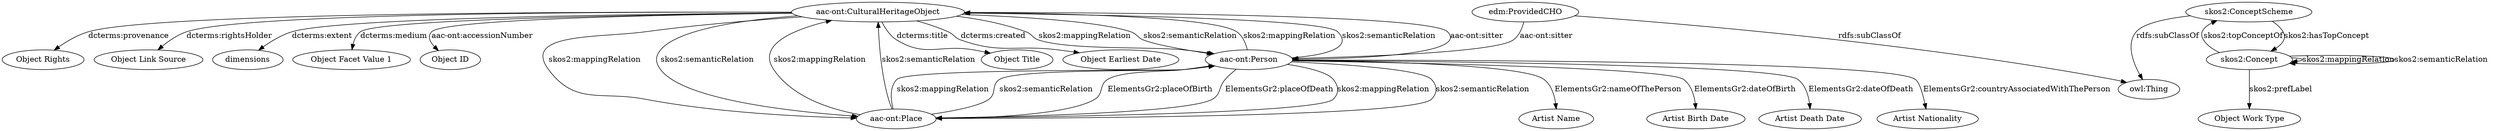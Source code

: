 digraph {
  "Object Title" [type=attribute_name,label="Object Title"]
  "aac-ont:CulturalHeritageObject1" [type=class_uri,label="aac-ont:CulturalHeritageObject"]
  "Object Earliest Date" [type=attribute_name,label="Object Earliest Date"]
  "Object Work Type" [type=attribute_name,label="Object Work Type"]
  "skos2:Concept1" [type=class_uri,label="skos2:Concept"]
  "Artist Name" [type=attribute_name,label="Artist Name"]
  "aac-ont:Person1" [type=class_uri,label="aac-ont:Person"]
  "Object Rights" [type=attribute_name,label="Object Rights"]
  "Object Link Source" [type=attribute_name,label="Object Link Source"]
  dimensions [type=attribute_name,label=dimensions]
  "Object Facet Value 1" [type=attribute_name,label="Object Facet Value 1"]
  "Artist Birth Date" [type=attribute_name,label="Artist Birth Date"]
  "Artist Death Date" [type=attribute_name,label="Artist Death Date"]
  "Object ID" [type=attribute_name,label="Object ID"]
  "Artist Nationality" [type=attribute_name,label="Artist Nationality"]
  "skos2:ConceptScheme" [type=class_uri,label="skos2:ConceptScheme"]
  "aac-ont:Place" [type=class_uri,label="aac-ont:Place"]
  "edm:ProvidedCHO" [type=class_uri,label="edm:ProvidedCHO"]
  "owl:Thing" [type=special,label="owl:Thing"]
  "aac-ont:CulturalHeritageObject1" -> "Object Title" [label="dcterms:title",type=st_property_uri]
  "aac-ont:CulturalHeritageObject1" -> "Object Earliest Date" [label="dcterms:created",type=st_property_uri]
  "skos2:Concept1" -> "Object Work Type" [label="skos2:prefLabel",type=st_property_uri]
  "aac-ont:Person1" -> "Artist Name" [label="ElementsGr2:nameOfThePerson",type=st_property_uri]
  "aac-ont:CulturalHeritageObject1" -> "Object Rights" [label="dcterms:provenance",type=st_property_uri]
  "aac-ont:CulturalHeritageObject1" -> "Object Link Source" [label="dcterms:rightsHolder",type=st_property_uri]
  "aac-ont:CulturalHeritageObject1" -> dimensions [label="dcterms:extent",type=st_property_uri]
  "aac-ont:CulturalHeritageObject1" -> "Object Facet Value 1" [label="dcterms:medium",type=st_property_uri]
  "aac-ont:Person1" -> "Artist Birth Date" [label="ElementsGr2:dateOfBirth",type=st_property_uri]
  "aac-ont:Person1" -> "Artist Death Date" [label="ElementsGr2:dateOfDeath",type=st_property_uri]
  "aac-ont:CulturalHeritageObject1" -> "Object ID" [label="aac-ont:accessionNumber",type=st_property_uri]
  "aac-ont:Person1" -> "Artist Nationality" [label="ElementsGr2:countryAssociatedWithThePerson",type=st_property_uri]
  "aac-ont:CulturalHeritageObject1" -> "aac-ont:Person1" [label="aac-ont:sitter",type=direct_property_uri,weight=1]
  "skos2:Concept1" -> "skos2:Concept1" [label="skos2:mappingRelation",type=direct_property_uri,weight=1]
  "skos2:Concept1" -> "skos2:Concept1" [label="skos2:semanticRelation",type=direct_property_uri,weight=1]
  "skos2:Concept1" -> "skos2:ConceptScheme" [label="skos2:topConceptOf",type=direct_property_uri,weight=1]
  "skos2:ConceptScheme" -> "skos2:Concept1" [label="skos2:hasTopConcept",type=direct_property_uri,weight=1]
  "aac-ont:Person1" -> "aac-ont:Place" [label="ElementsGr2:placeOfBirth",type=direct_property_uri,weight=1]
  "aac-ont:Person1" -> "aac-ont:Place" [label="ElementsGr2:placeOfDeath",type=direct_property_uri,weight=1]
  "edm:ProvidedCHO" -> "aac-ont:Person1" [label="aac-ont:sitter",type=direct_property_uri,weight=1]
  "aac-ont:CulturalHeritageObject1" -> "aac-ont:Person1" [label="skos2:mappingRelation",type=inherited,weight=4]
  "aac-ont:CulturalHeritageObject1" -> "aac-ont:Person1" [label="skos2:semanticRelation",type=inherited,weight=4]
  "aac-ont:CulturalHeritageObject1" -> "aac-ont:Place" [label="skos2:mappingRelation",type=inherited,weight=4]
  "aac-ont:CulturalHeritageObject1" -> "aac-ont:Place" [label="skos2:semanticRelation",type=inherited,weight=4]
  "aac-ont:Person1" -> "aac-ont:CulturalHeritageObject1" [label="skos2:mappingRelation",type=inherited,weight=4]
  "aac-ont:Person1" -> "aac-ont:CulturalHeritageObject1" [label="skos2:semanticRelation",type=inherited,weight=4]
  "aac-ont:Person1" -> "aac-ont:Place" [label="skos2:mappingRelation",type=inherited,weight=4]
  "aac-ont:Person1" -> "aac-ont:Place" [label="skos2:semanticRelation",type=inherited,weight=4]
  "aac-ont:Place" -> "aac-ont:CulturalHeritageObject1" [label="skos2:mappingRelation",type=inherited,weight=4]
  "aac-ont:Place" -> "aac-ont:CulturalHeritageObject1" [label="skos2:semanticRelation",type=inherited,weight=4]
  "aac-ont:Place" -> "aac-ont:Person1" [label="skos2:mappingRelation",type=inherited,weight=4]
  "aac-ont:Place" -> "aac-ont:Person1" [label="skos2:semanticRelation",type=inherited,weight=4]
  "edm:ProvidedCHO" -> "owl:Thing" [label="rdfs:subClassOf",type=inherited,weight=0.3333333333333333]
  "skos2:ConceptScheme" -> "owl:Thing" [label="rdfs:subClassOf",type=inherited,weight=0.3333333333333333]
}
